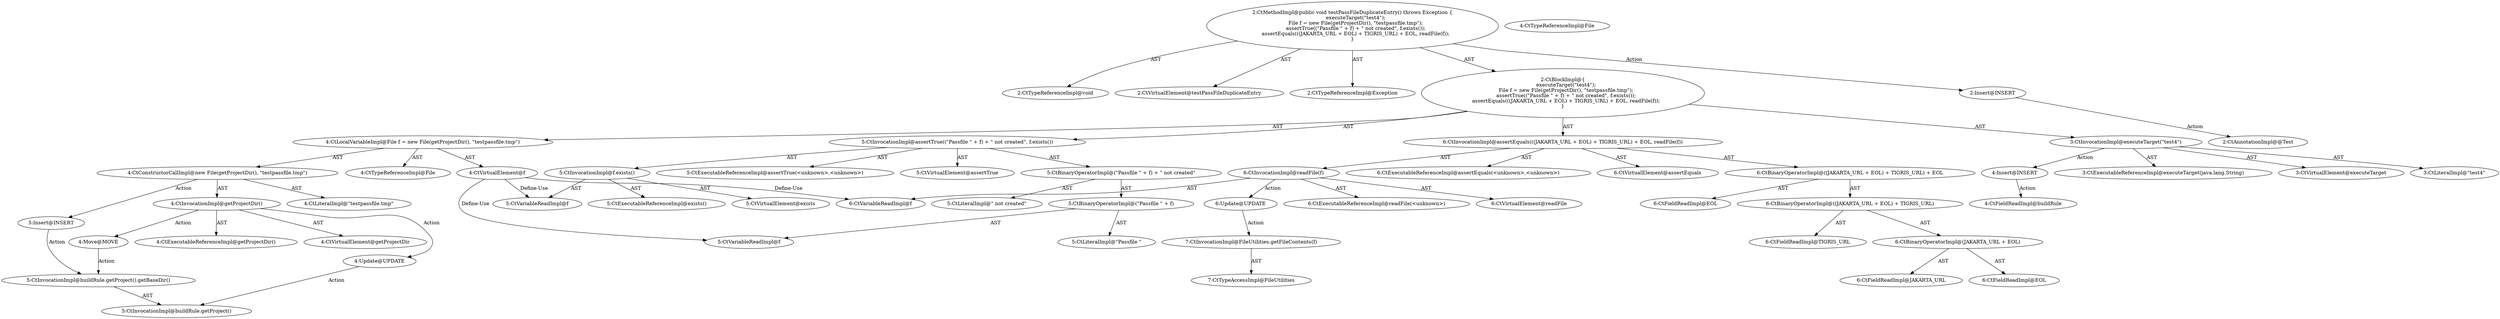 digraph "testPassFileDuplicateEntry#?" {
0 [label="2:CtTypeReferenceImpl@void" shape=ellipse]
1 [label="2:CtVirtualElement@testPassFileDuplicateEntry" shape=ellipse]
2 [label="2:CtTypeReferenceImpl@Exception" shape=ellipse]
3 [label="3:CtExecutableReferenceImpl@executeTarget(java.lang.String)" shape=ellipse]
4 [label="3:CtVirtualElement@executeTarget" shape=ellipse]
5 [label="3:CtLiteralImpl@\"test4\"" shape=ellipse]
6 [label="3:CtInvocationImpl@executeTarget(\"test4\")" shape=ellipse]
7 [label="4:CtTypeReferenceImpl@File" shape=ellipse]
8 [label="4:CtTypeReferenceImpl@File" shape=ellipse]
9 [label="4:CtExecutableReferenceImpl@getProjectDir()" shape=ellipse]
10 [label="4:CtVirtualElement@getProjectDir" shape=ellipse]
11 [label="4:CtInvocationImpl@getProjectDir()" shape=ellipse]
12 [label="4:CtLiteralImpl@\"testpassfile.tmp\"" shape=ellipse]
13 [label="4:CtConstructorCallImpl@new File(getProjectDir(), \"testpassfile.tmp\")" shape=ellipse]
14 [label="4:CtVirtualElement@f" shape=ellipse]
15 [label="4:CtLocalVariableImpl@File f = new File(getProjectDir(), \"testpassfile.tmp\")" shape=ellipse]
16 [label="5:CtExecutableReferenceImpl@assertTrue(<unknown>,<unknown>)" shape=ellipse]
17 [label="5:CtVirtualElement@assertTrue" shape=ellipse]
18 [label="5:CtLiteralImpl@\"Passfile \"" shape=ellipse]
19 [label="5:CtVariableReadImpl@f" shape=ellipse]
20 [label="5:CtBinaryOperatorImpl@(\"Passfile \" + f)" shape=ellipse]
21 [label="5:CtLiteralImpl@\" not created\"" shape=ellipse]
22 [label="5:CtBinaryOperatorImpl@(\"Passfile \" + f) + \" not created\"" shape=ellipse]
23 [label="5:CtExecutableReferenceImpl@exists()" shape=ellipse]
24 [label="5:CtVirtualElement@exists" shape=ellipse]
25 [label="5:CtVariableReadImpl@f" shape=ellipse]
26 [label="5:CtInvocationImpl@f.exists()" shape=ellipse]
27 [label="5:CtInvocationImpl@assertTrue((\"Passfile \" + f) + \" not created\", f.exists())" shape=ellipse]
28 [label="6:CtExecutableReferenceImpl@assertEquals(<unknown>,<unknown>)" shape=ellipse]
29 [label="6:CtVirtualElement@assertEquals" shape=ellipse]
30 [label="6:CtFieldReadImpl@JAKARTA_URL" shape=ellipse]
31 [label="6:CtFieldReadImpl@EOL" shape=ellipse]
32 [label="6:CtBinaryOperatorImpl@(JAKARTA_URL + EOL)" shape=ellipse]
33 [label="6:CtFieldReadImpl@TIGRIS_URL" shape=ellipse]
34 [label="6:CtBinaryOperatorImpl@((JAKARTA_URL + EOL) + TIGRIS_URL)" shape=ellipse]
35 [label="6:CtFieldReadImpl@EOL" shape=ellipse]
36 [label="6:CtBinaryOperatorImpl@((JAKARTA_URL + EOL) + TIGRIS_URL) + EOL" shape=ellipse]
37 [label="6:CtExecutableReferenceImpl@readFile(<unknown>)" shape=ellipse]
38 [label="6:CtVirtualElement@readFile" shape=ellipse]
39 [label="6:CtVariableReadImpl@f" shape=ellipse]
40 [label="6:CtInvocationImpl@readFile(f)" shape=ellipse]
41 [label="6:CtInvocationImpl@assertEquals(((JAKARTA_URL + EOL) + TIGRIS_URL) + EOL, readFile(f))" shape=ellipse]
42 [label="2:CtBlockImpl@\{
    executeTarget(\"test4\");
    File f = new File(getProjectDir(), \"testpassfile.tmp\");
    assertTrue((\"Passfile \" + f) + \" not created\", f.exists());
    assertEquals(((JAKARTA_URL + EOL) + TIGRIS_URL) + EOL, readFile(f));
\}" shape=ellipse]
43 [label="2:CtMethodImpl@public void testPassFileDuplicateEntry() throws Exception \{
    executeTarget(\"test4\");
    File f = new File(getProjectDir(), \"testpassfile.tmp\");
    assertTrue((\"Passfile \" + f) + \" not created\", f.exists());
    assertEquals(((JAKARTA_URL + EOL) + TIGRIS_URL) + EOL, readFile(f));
\}" shape=ellipse]
44 [label="6:Update@UPDATE" shape=ellipse]
45 [label="7:CtInvocationImpl@FileUtilities.getFileContents(f)" shape=ellipse]
46 [label="7:CtTypeAccessImpl@FileUtilities" shape=ellipse]
47 [label="4:Update@UPDATE" shape=ellipse]
48 [label="5:CtInvocationImpl@buildRule.getProject()" shape=ellipse]
49 [label="2:Insert@INSERT" shape=ellipse]
50 [label="2:CtAnnotationImpl@@Test" shape=ellipse]
51 [label="4:Insert@INSERT" shape=ellipse]
52 [label="4:CtFieldReadImpl@buildRule" shape=ellipse]
53 [label="5:Insert@INSERT" shape=ellipse]
54 [label="5:CtInvocationImpl@buildRule.getProject().getBaseDir()" shape=ellipse]
55 [label="4:Move@MOVE" shape=ellipse]
6 -> 4 [label="AST"];
6 -> 3 [label="AST"];
6 -> 5 [label="AST"];
6 -> 51 [label="Action"];
11 -> 10 [label="AST"];
11 -> 9 [label="AST"];
11 -> 47 [label="Action"];
11 -> 55 [label="Action"];
13 -> 11 [label="AST"];
13 -> 12 [label="AST"];
13 -> 53 [label="Action"];
14 -> 19 [label="Define-Use"];
14 -> 25 [label="Define-Use"];
14 -> 39 [label="Define-Use"];
15 -> 14 [label="AST"];
15 -> 7 [label="AST"];
15 -> 13 [label="AST"];
20 -> 18 [label="AST"];
20 -> 19 [label="AST"];
22 -> 20 [label="AST"];
22 -> 21 [label="AST"];
26 -> 24 [label="AST"];
26 -> 25 [label="AST"];
26 -> 23 [label="AST"];
27 -> 17 [label="AST"];
27 -> 16 [label="AST"];
27 -> 22 [label="AST"];
27 -> 26 [label="AST"];
32 -> 30 [label="AST"];
32 -> 31 [label="AST"];
34 -> 32 [label="AST"];
34 -> 33 [label="AST"];
36 -> 34 [label="AST"];
36 -> 35 [label="AST"];
40 -> 38 [label="AST"];
40 -> 37 [label="AST"];
40 -> 39 [label="AST"];
40 -> 44 [label="Action"];
41 -> 29 [label="AST"];
41 -> 28 [label="AST"];
41 -> 36 [label="AST"];
41 -> 40 [label="AST"];
42 -> 6 [label="AST"];
42 -> 15 [label="AST"];
42 -> 27 [label="AST"];
42 -> 41 [label="AST"];
43 -> 1 [label="AST"];
43 -> 0 [label="AST"];
43 -> 2 [label="AST"];
43 -> 42 [label="AST"];
43 -> 49 [label="Action"];
44 -> 45 [label="Action"];
45 -> 46 [label="AST"];
47 -> 48 [label="Action"];
49 -> 50 [label="Action"];
51 -> 52 [label="Action"];
53 -> 54 [label="Action"];
54 -> 48 [label="AST"];
55 -> 54 [label="Action"];
}